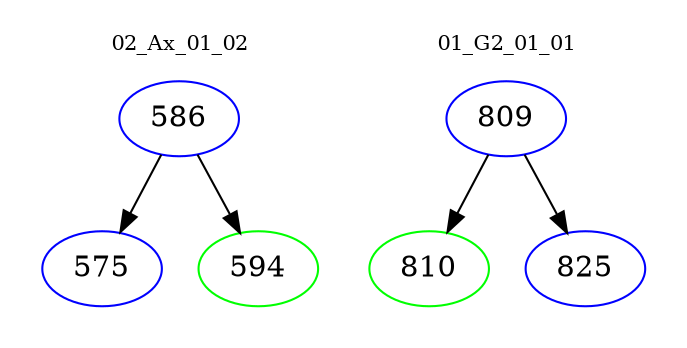 digraph{
subgraph cluster_0 {
color = white
label = "02_Ax_01_02";
fontsize=10;
T0_586 [label="586", color="blue"]
T0_586 -> T0_575 [color="black"]
T0_575 [label="575", color="blue"]
T0_586 -> T0_594 [color="black"]
T0_594 [label="594", color="green"]
}
subgraph cluster_1 {
color = white
label = "01_G2_01_01";
fontsize=10;
T1_809 [label="809", color="blue"]
T1_809 -> T1_810 [color="black"]
T1_810 [label="810", color="green"]
T1_809 -> T1_825 [color="black"]
T1_825 [label="825", color="blue"]
}
}
